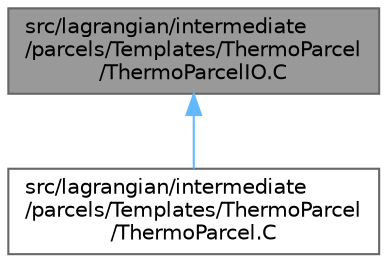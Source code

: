 digraph "src/lagrangian/intermediate/parcels/Templates/ThermoParcel/ThermoParcelIO.C"
{
 // LATEX_PDF_SIZE
  bgcolor="transparent";
  edge [fontname=Helvetica,fontsize=10,labelfontname=Helvetica,labelfontsize=10];
  node [fontname=Helvetica,fontsize=10,shape=box,height=0.2,width=0.4];
  Node1 [id="Node000001",label="src/lagrangian/intermediate\l/parcels/Templates/ThermoParcel\l/ThermoParcelIO.C",height=0.2,width=0.4,color="gray40", fillcolor="grey60", style="filled", fontcolor="black",tooltip=" "];
  Node1 -> Node2 [id="edge1_Node000001_Node000002",dir="back",color="steelblue1",style="solid",tooltip=" "];
  Node2 [id="Node000002",label="src/lagrangian/intermediate\l/parcels/Templates/ThermoParcel\l/ThermoParcel.C",height=0.2,width=0.4,color="grey40", fillcolor="white", style="filled",URL="$ThermoParcel_8C.html",tooltip=" "];
}
